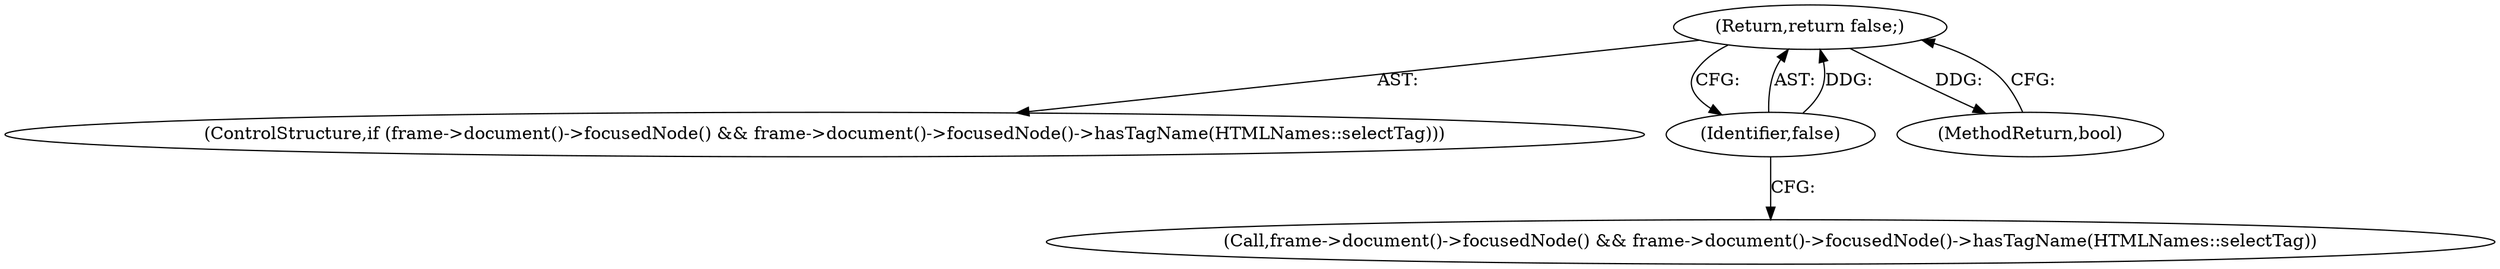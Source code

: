 digraph "1_Chrome_f81fcab3b31dfaff3473e8eb94c6531677116242@del" {
"1000132" [label="(Return,return false;)"];
"1000133" [label="(Identifier,false)"];
"1000127" [label="(ControlStructure,if (frame->document()->focusedNode() && frame->document()->focusedNode()->hasTagName(HTMLNames::selectTag)))"];
"1000148" [label="(MethodReturn,bool)"];
"1000132" [label="(Return,return false;)"];
"1000128" [label="(Call,frame->document()->focusedNode() && frame->document()->focusedNode()->hasTagName(HTMLNames::selectTag))"];
"1000133" [label="(Identifier,false)"];
"1000132" -> "1000127"  [label="AST: "];
"1000132" -> "1000133"  [label="CFG: "];
"1000133" -> "1000132"  [label="AST: "];
"1000148" -> "1000132"  [label="CFG: "];
"1000132" -> "1000148"  [label="DDG: "];
"1000133" -> "1000132"  [label="DDG: "];
"1000133" -> "1000128"  [label="CFG: "];
}
